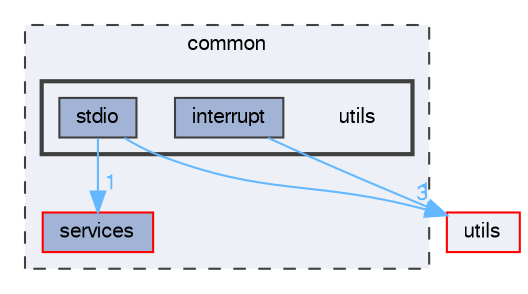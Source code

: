 digraph "utils"
{
 // LATEX_PDF_SIZE
  bgcolor="transparent";
  edge [fontname=FreeSans,fontsize=10,labelfontname=FreeSans,labelfontsize=10];
  node [fontname=FreeSans,fontsize=10,shape=box,height=0.2,width=0.4];
  compound=true
  subgraph clusterdir_bdd9a5d540de89e9fe90efdfc6973a4f {
    graph [ bgcolor="#edf0f7", pencolor="grey25", label="common", fontname=FreeSans,fontsize=10 style="filled,dashed", URL="dir_bdd9a5d540de89e9fe90efdfc6973a4f.html",tooltip=""]
  dir_7cbf1cf0e17b7da5051405e51c36fab2 [label="services", fillcolor="#a2b4d6", color="red", style="filled", URL="dir_7cbf1cf0e17b7da5051405e51c36fab2.html",tooltip=""];
  subgraph clusterdir_85effdddc426fd82e3610be0948fd413 {
    graph [ bgcolor="#edf0f7", pencolor="grey25", label="", fontname=FreeSans,fontsize=10 style="filled,bold", URL="dir_85effdddc426fd82e3610be0948fd413.html",tooltip=""]
    dir_85effdddc426fd82e3610be0948fd413 [shape=plaintext, label="utils"];
  dir_64649b238d587fd9daa2875e9fbad1d2 [label="interrupt", fillcolor="#a2b4d6", color="grey25", style="filled", URL="dir_64649b238d587fd9daa2875e9fbad1d2.html",tooltip=""];
  dir_d243832742f27e2a77a87b65a4d7ff30 [label="stdio", fillcolor="#a2b4d6", color="grey25", style="filled", URL="dir_d243832742f27e2a77a87b65a4d7ff30.html",tooltip=""];
  }
  }
  dir_7dbb3f8d9b3c7f1bbfe241818c433d10 [label="utils", fillcolor="#edf0f7", color="red", style="filled", URL="dir_7dbb3f8d9b3c7f1bbfe241818c433d10.html",tooltip=""];
  dir_64649b238d587fd9daa2875e9fbad1d2->dir_7dbb3f8d9b3c7f1bbfe241818c433d10 [headlabel="1", labeldistance=1.5 headhref="dir_000030_000068.html" color="steelblue1" fontcolor="steelblue1"];
  dir_d243832742f27e2a77a87b65a4d7ff30->dir_7dbb3f8d9b3c7f1bbfe241818c433d10 [headlabel="3", labeldistance=1.5 headhref="dir_000061_000068.html" color="steelblue1" fontcolor="steelblue1"];
  dir_d243832742f27e2a77a87b65a4d7ff30->dir_7cbf1cf0e17b7da5051405e51c36fab2 [headlabel="1", labeldistance=1.5 headhref="dir_000061_000048.html" color="steelblue1" fontcolor="steelblue1"];
}
